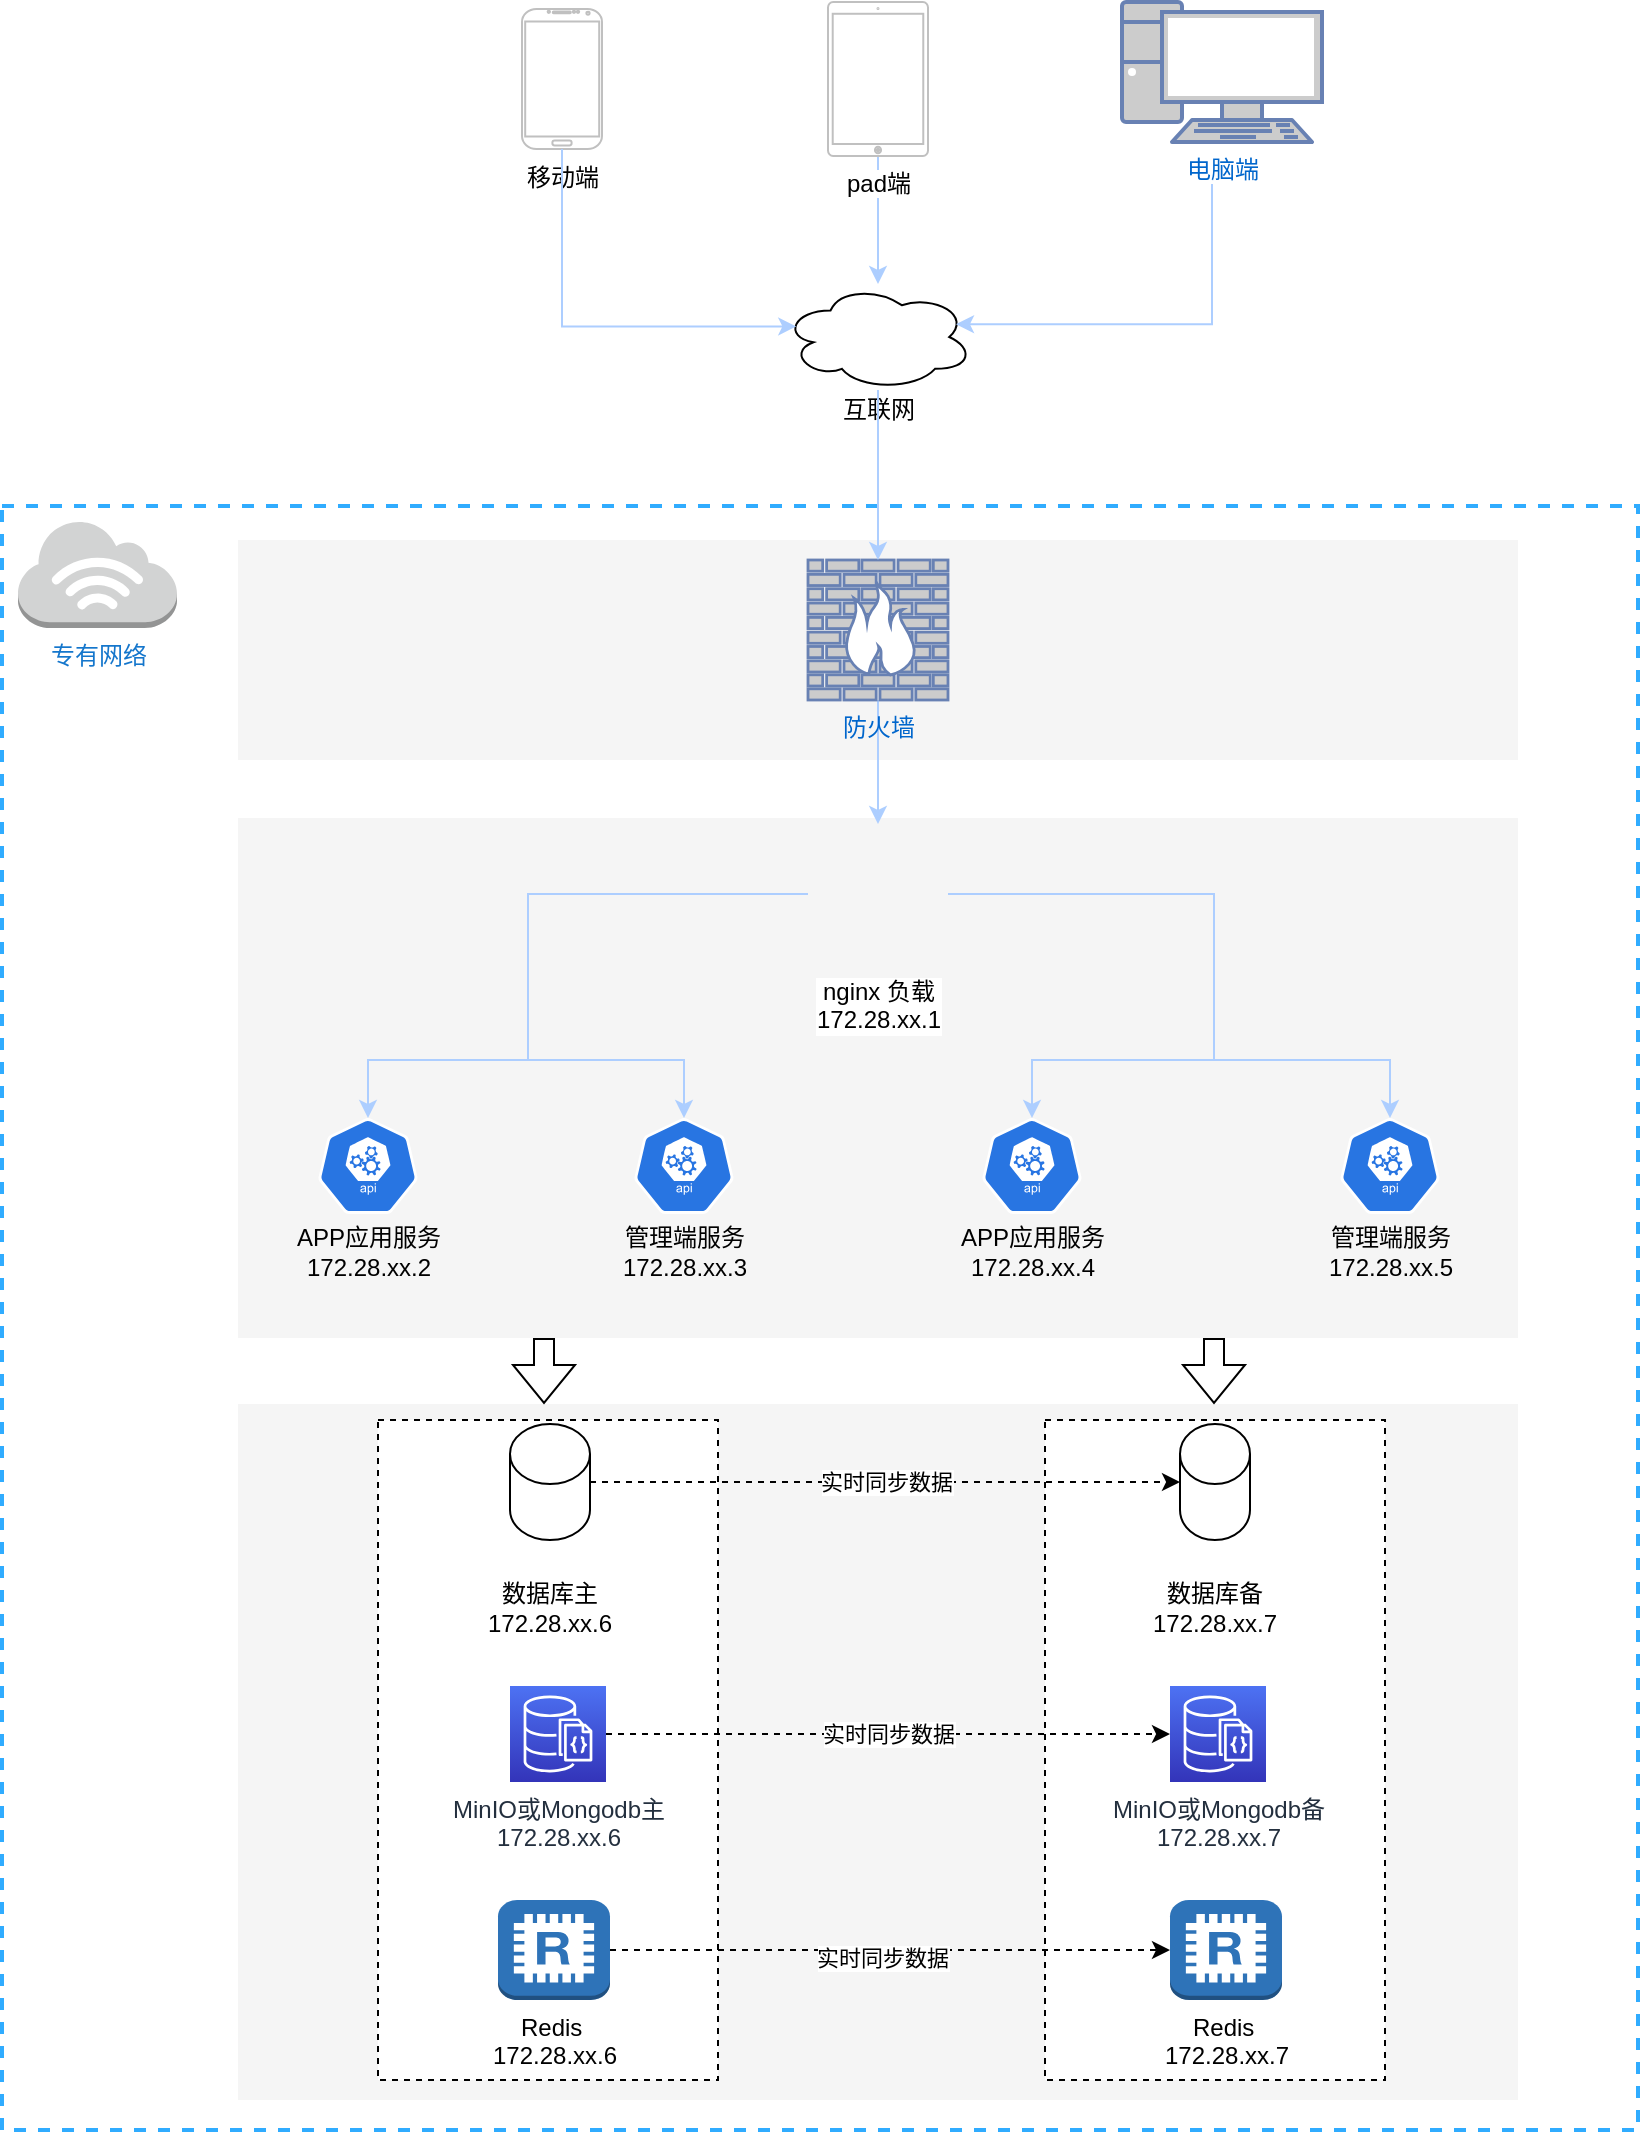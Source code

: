 <mxfile version="22.1.2" type="github">
  <diagram id="j5msO9XKNBTfVSApXjJV" name="Page-1">
    <mxGraphModel dx="1834" dy="1146" grid="0" gridSize="10" guides="1" tooltips="1" connect="1" arrows="1" fold="1" page="0" pageScale="1" pageWidth="827" pageHeight="1169" math="0" shadow="0">
      <root>
        <mxCell id="0" />
        <mxCell id="1" parent="0" />
        <mxCell id="LKb0-64Mf8W_8RgTpQx8-3" value="" style="rounded=0;whiteSpace=wrap;html=1;dashed=1;strokeColor=#30ACFF;strokeWidth=2;" vertex="1" parent="1">
          <mxGeometry x="-88" y="193" width="818" height="812" as="geometry" />
        </mxCell>
        <mxCell id="wZkuEuTL__6hPiaOwBk9-11" value="" style="rounded=0;whiteSpace=wrap;html=1;fillColor=#f5f5f5;fontColor=#333333;strokeColor=none;" parent="1" vertex="1">
          <mxGeometry x="30" y="642" width="640" height="348" as="geometry" />
        </mxCell>
        <mxCell id="wZkuEuTL__6hPiaOwBk9-27" value="" style="edgeStyle=orthogonalEdgeStyle;rounded=0;orthogonalLoop=1;jettySize=auto;html=1;shape=flexArrow;" parent="1" edge="1">
          <mxGeometry relative="1" as="geometry">
            <mxPoint x="183" y="609" as="sourcePoint" />
            <mxPoint x="183" y="642" as="targetPoint" />
          </mxGeometry>
        </mxCell>
        <mxCell id="wZkuEuTL__6hPiaOwBk9-10" value="" style="rounded=0;whiteSpace=wrap;html=1;fillColor=#f5f5f5;fontColor=#333333;strokeColor=none;" parent="1" vertex="1">
          <mxGeometry x="30" y="349" width="640" height="260" as="geometry" />
        </mxCell>
        <mxCell id="wZkuEuTL__6hPiaOwBk9-2" value="" style="rounded=0;whiteSpace=wrap;html=1;fillColor=#f5f5f5;fontColor=#333333;strokeColor=none;" parent="1" vertex="1">
          <mxGeometry x="30" y="210" width="640" height="110" as="geometry" />
        </mxCell>
        <mxCell id="h-4lxs5_fm6_QuoArNwU-2" value="移动端" style="verticalLabelPosition=bottom;verticalAlign=top;html=1;shadow=0;dashed=0;strokeWidth=1;shape=mxgraph.android.phone2;strokeColor=#c0c0c0;" parent="1" vertex="1">
          <mxGeometry x="172" y="-55.5" width="40" height="70" as="geometry" />
        </mxCell>
        <mxCell id="h-4lxs5_fm6_QuoArNwU-4" value="电脑端" style="fontColor=#0066CC;verticalAlign=top;verticalLabelPosition=bottom;labelPosition=center;align=center;html=1;outlineConnect=0;fillColor=#CCCCCC;strokeColor=#6881B3;gradientColor=none;gradientDirection=north;strokeWidth=2;shape=mxgraph.networks.pc;" parent="1" vertex="1">
          <mxGeometry x="472" y="-59" width="100" height="70" as="geometry" />
        </mxCell>
        <mxCell id="LKb0-64Mf8W_8RgTpQx8-13" style="edgeStyle=orthogonalEdgeStyle;rounded=0;orthogonalLoop=1;jettySize=auto;html=1;strokeColor=#ADCEFF;" edge="1" parent="1" source="h-4lxs5_fm6_QuoArNwU-5" target="wZkuEuTL__6hPiaOwBk9-3">
          <mxGeometry relative="1" as="geometry" />
        </mxCell>
        <mxCell id="h-4lxs5_fm6_QuoArNwU-5" value="防火墙" style="fontColor=#0066CC;verticalAlign=top;verticalLabelPosition=bottom;labelPosition=center;align=center;html=1;outlineConnect=0;fillColor=#CCCCCC;strokeColor=#6881B3;gradientColor=none;gradientDirection=north;strokeWidth=2;shape=mxgraph.networks.firewall;" parent="1" vertex="1">
          <mxGeometry x="315" y="220" width="70" height="70" as="geometry" />
        </mxCell>
        <mxCell id="wZkuEuTL__6hPiaOwBk9-15" style="edgeStyle=orthogonalEdgeStyle;rounded=0;orthogonalLoop=1;jettySize=auto;html=1;entryX=0.5;entryY=0;entryDx=0;entryDy=0;entryPerimeter=0;strokeColor=#ADCEFF;" parent="1" target="h-4lxs5_fm6_QuoArNwU-7" edge="1">
          <mxGeometry relative="1" as="geometry">
            <Array as="points">
              <mxPoint x="175" y="470" />
              <mxPoint x="95" y="470" />
            </Array>
            <mxPoint x="175" y="429" as="sourcePoint" />
          </mxGeometry>
        </mxCell>
        <mxCell id="wZkuEuTL__6hPiaOwBk9-17" style="edgeStyle=orthogonalEdgeStyle;rounded=0;orthogonalLoop=1;jettySize=auto;html=1;strokeColor=#ADCEFF;" parent="1" source="wZkuEuTL__6hPiaOwBk9-3" target="wZkuEuTL__6hPiaOwBk9-4" edge="1">
          <mxGeometry relative="1" as="geometry">
            <Array as="points">
              <mxPoint x="175" y="387" />
              <mxPoint x="175" y="470" />
              <mxPoint x="253" y="470" />
            </Array>
            <mxPoint x="175" y="429" as="sourcePoint" />
          </mxGeometry>
        </mxCell>
        <mxCell id="h-4lxs5_fm6_QuoArNwU-7" value="&lt;br&gt;&lt;br&gt;&lt;br&gt;&lt;br&gt;&lt;br&gt;&lt;br&gt;APP应用服务&lt;br&gt;172.28.xx.2" style="html=1;dashed=0;whitespace=wrap;fillColor=#2875E2;strokeColor=#ffffff;points=[[0.005,0.63,0],[0.1,0.2,0],[0.9,0.2,0],[0.5,0,0],[0.995,0.63,0],[0.72,0.99,0],[0.5,1,0],[0.28,0.99,0]];shape=mxgraph.kubernetes.icon;prIcon=api" parent="1" vertex="1">
          <mxGeometry x="70" y="499" width="50" height="48" as="geometry" />
        </mxCell>
        <mxCell id="h-4lxs5_fm6_QuoArNwU-8" value="&lt;br&gt;&lt;br&gt;&lt;br&gt;&lt;br&gt;&lt;br&gt;&lt;br&gt;APP应用服务&lt;br&gt;172.28.xx.4" style="html=1;dashed=0;whitespace=wrap;fillColor=#2875E2;strokeColor=#ffffff;points=[[0.005,0.63,0],[0.1,0.2,0],[0.9,0.2,0],[0.5,0,0],[0.995,0.63,0],[0.72,0.99,0],[0.5,1,0],[0.28,0.99,0]];shape=mxgraph.kubernetes.icon;prIcon=api" parent="1" vertex="1">
          <mxGeometry x="402" y="499" width="50" height="48" as="geometry" />
        </mxCell>
        <mxCell id="wZkuEuTL__6hPiaOwBk9-35" value="" style="rounded=0;whiteSpace=wrap;html=1;dashed=1;" parent="1" vertex="1">
          <mxGeometry x="100" y="650" width="170" height="330" as="geometry" />
        </mxCell>
        <mxCell id="wZkuEuTL__6hPiaOwBk9-36" value="" style="rounded=0;whiteSpace=wrap;html=1;dashed=1;" parent="1" vertex="1">
          <mxGeometry x="433.5" y="650" width="170" height="330" as="geometry" />
        </mxCell>
        <mxCell id="h-4lxs5_fm6_QuoArNwU-18" value="实时同步数据" style="edgeStyle=none;rounded=0;orthogonalLoop=1;jettySize=auto;html=1;entryX=0;entryY=0.5;entryDx=0;entryDy=0;entryPerimeter=0;dashed=1;" parent="1" source="h-4lxs5_fm6_QuoArNwU-15" target="h-4lxs5_fm6_QuoArNwU-16" edge="1">
          <mxGeometry relative="1" as="geometry" />
        </mxCell>
        <mxCell id="h-4lxs5_fm6_QuoArNwU-15" value="&lt;br&gt;&lt;br&gt;&lt;br&gt;&lt;br&gt;&lt;br&gt;&lt;br&gt;&lt;br&gt;&lt;br&gt;数据库主&lt;br&gt;172.28.xx.6&lt;br&gt;&lt;span style=&quot;text-align: start;&quot;&gt;&lt;font face=&quot;monospace&quot; color=&quot;rgba(0, 0, 0, 0)&quot;&gt;&lt;span style=&quot;font-size: 0px;&quot;&gt;%3CmxGraphModel%3E%3Croot%3E6gt%3B%26lt%3Bbr%26gt%3B%26lt%3Bbr%26gt%3B%26lt%3Bbr%26gt%3B%26lt%3Bbr%26gt%3B%26lt%3Bbr%26gt%3BAPP%E5%BA%94%E7%94%A8%E6%9C%8D%E5%8A%A1%26lt%3Bbr%26gt%3B172.28.48.105%22%20style%3D%22html%3D1%3Bdashed%3D0%3Bwhitespace%3Dwrap%3BfillColor%3D%232875E2%3BstrokeColor%3D%23ffffff%3Bpoints%3D%5B%5B0.005%2C0.63%2C0%5D%2C%5B0.1%2C0.2%2C0%5D%2C%5B0.9%2C0.2%2C0%5D%2C%5B0.5%2C0%2C0%5D%2C%5B0.995%2C0.63%2C0%5D%2C%5B0.72%2C0.99%2C0%5D%2C%5B0.5%2C1%2C0%5D%2C%5B0.28%2C0.99%2C0%5D%5D%3Bshape%3Dmxgraph.kubernetes.icon%3BprIcon%3Dapi%22%20vertex%3D%221%22%20parent%3D%221%22%3E%3CmxGeometry%20x%3D%2270%22%20y%3D%22490%22%20width%3D%2250%22%20height%3D%2248%22%20as%3D%22geometry%22%2F%3E%3C%2FmxCell%3E%3C%2Froot%3E%3C%2FmxGraphModel%3E1721720&lt;/span&gt;&lt;/font&gt;&lt;font face=&quot;monospace&quot; color=&quot;rgba(0, 0, 0, 0)&quot;&gt;&lt;span style=&quot;font-size: 0px;&quot;&gt;72.28.48.105&lt;/span&gt;&lt;/font&gt;&lt;br&gt;&lt;/span&gt;" style="shape=cylinder3;whiteSpace=wrap;html=1;boundedLbl=1;backgroundOutline=1;size=15;" parent="1" vertex="1">
          <mxGeometry x="166" y="652" width="40" height="58" as="geometry" />
        </mxCell>
        <mxCell id="h-4lxs5_fm6_QuoArNwU-16" value="&lt;br&gt;&lt;br&gt;&lt;br&gt;&lt;br&gt;&lt;br&gt;&lt;br&gt;&lt;br&gt;数据库备&lt;br&gt;172.28.xx.7" style="shape=cylinder3;whiteSpace=wrap;html=1;boundedLbl=1;backgroundOutline=1;size=15;" parent="1" vertex="1">
          <mxGeometry x="501" y="652" width="35" height="58" as="geometry" />
        </mxCell>
        <mxCell id="wZkuEuTL__6hPiaOwBk9-18" style="edgeStyle=orthogonalEdgeStyle;rounded=0;orthogonalLoop=1;jettySize=auto;html=1;entryX=0.5;entryY=0;entryDx=0;entryDy=0;entryPerimeter=0;strokeColor=#ADCEFF;" parent="1" source="wZkuEuTL__6hPiaOwBk9-3" target="h-4lxs5_fm6_QuoArNwU-8" edge="1">
          <mxGeometry relative="1" as="geometry">
            <Array as="points">
              <mxPoint x="518" y="470" />
              <mxPoint x="427" y="470" />
            </Array>
          </mxGeometry>
        </mxCell>
        <mxCell id="wZkuEuTL__6hPiaOwBk9-20" style="edgeStyle=orthogonalEdgeStyle;rounded=0;orthogonalLoop=1;jettySize=auto;html=1;entryX=0.5;entryY=0;entryDx=0;entryDy=0;entryPerimeter=0;strokeColor=#ADCEFF;" parent="1" source="wZkuEuTL__6hPiaOwBk9-3" target="wZkuEuTL__6hPiaOwBk9-5" edge="1">
          <mxGeometry relative="1" as="geometry">
            <Array as="points">
              <mxPoint x="518" y="470" />
              <mxPoint x="606" y="470" />
            </Array>
          </mxGeometry>
        </mxCell>
        <mxCell id="wZkuEuTL__6hPiaOwBk9-3" value="nginx 负载&lt;br&gt;172.28.xx.1" style="shape=image;html=1;verticalAlign=top;verticalLabelPosition=bottom;labelBackgroundColor=#ffffff;imageAspect=0;aspect=fixed;image=https://cdn4.iconfinder.com/data/icons/logos-brands-5/24/nginx-128.png" parent="1" vertex="1">
          <mxGeometry x="315" y="352" width="70" height="70" as="geometry" />
        </mxCell>
        <mxCell id="wZkuEuTL__6hPiaOwBk9-4" value="&lt;br&gt;&lt;br&gt;&lt;br&gt;&lt;br&gt;&lt;br&gt;&lt;br&gt;管理端服务&lt;br&gt;172.28.xx.3" style="html=1;dashed=0;whitespace=wrap;fillColor=#2875E2;strokeColor=#ffffff;points=[[0.005,0.63,0],[0.1,0.2,0],[0.9,0.2,0],[0.5,0,0],[0.995,0.63,0],[0.72,0.99,0],[0.5,1,0],[0.28,0.99,0]];shape=mxgraph.kubernetes.icon;prIcon=api" parent="1" vertex="1">
          <mxGeometry x="228" y="499" width="50" height="48" as="geometry" />
        </mxCell>
        <mxCell id="wZkuEuTL__6hPiaOwBk9-5" value="&lt;br&gt;&lt;br&gt;&lt;br&gt;&lt;br&gt;&lt;br&gt;&lt;br&gt;管理端服务&lt;br&gt;172.28.xx.5" style="html=1;dashed=0;whitespace=wrap;fillColor=#2875E2;strokeColor=#ffffff;points=[[0.005,0.63,0],[0.1,0.2,0],[0.9,0.2,0],[0.5,0,0],[0.995,0.63,0],[0.72,0.99,0],[0.5,1,0],[0.28,0.99,0]];shape=mxgraph.kubernetes.icon;prIcon=api" parent="1" vertex="1">
          <mxGeometry x="581" y="499" width="50" height="48" as="geometry" />
        </mxCell>
        <mxCell id="wZkuEuTL__6hPiaOwBk9-9" value="实时同步数据" style="edgeStyle=orthogonalEdgeStyle;rounded=0;orthogonalLoop=1;jettySize=auto;html=1;entryX=0;entryY=0.5;entryDx=0;entryDy=0;entryPerimeter=0;dashed=1;" parent="1" source="wZkuEuTL__6hPiaOwBk9-6" target="wZkuEuTL__6hPiaOwBk9-8" edge="1">
          <mxGeometry relative="1" as="geometry" />
        </mxCell>
        <mxCell id="wZkuEuTL__6hPiaOwBk9-6" value="MinIO或Mongodb主&lt;br&gt;172.28.xx.6" style="sketch=0;points=[[0,0,0],[0.25,0,0],[0.5,0,0],[0.75,0,0],[1,0,0],[0,1,0],[0.25,1,0],[0.5,1,0],[0.75,1,0],[1,1,0],[0,0.25,0],[0,0.5,0],[0,0.75,0],[1,0.25,0],[1,0.5,0],[1,0.75,0]];outlineConnect=0;fontColor=#232F3E;gradientColor=#4D72F3;gradientDirection=north;fillColor=#3334B9;strokeColor=#ffffff;dashed=0;verticalLabelPosition=bottom;verticalAlign=top;align=center;html=1;fontSize=12;fontStyle=0;aspect=fixed;shape=mxgraph.aws4.resourceIcon;resIcon=mxgraph.aws4.documentdb_with_mongodb_compatibility;" parent="1" vertex="1">
          <mxGeometry x="166" y="783" width="48" height="48" as="geometry" />
        </mxCell>
        <mxCell id="wZkuEuTL__6hPiaOwBk9-8" value="MinIO或Mongodb备&lt;br&gt;172.28.xx.7" style="sketch=0;points=[[0,0,0],[0.25,0,0],[0.5,0,0],[0.75,0,0],[1,0,0],[0,1,0],[0.25,1,0],[0.5,1,0],[0.75,1,0],[1,1,0],[0,0.25,0],[0,0.5,0],[0,0.75,0],[1,0.25,0],[1,0.5,0],[1,0.75,0]];outlineConnect=0;fontColor=#232F3E;gradientColor=#4D72F3;gradientDirection=north;fillColor=#3334B9;strokeColor=#ffffff;dashed=0;verticalLabelPosition=bottom;verticalAlign=top;align=center;html=1;fontSize=12;fontStyle=0;aspect=fixed;shape=mxgraph.aws4.resourceIcon;resIcon=mxgraph.aws4.documentdb_with_mongodb_compatibility;" parent="1" vertex="1">
          <mxGeometry x="496" y="783" width="48" height="48" as="geometry" />
        </mxCell>
        <mxCell id="LKb0-64Mf8W_8RgTpQx8-14" style="edgeStyle=orthogonalEdgeStyle;rounded=0;orthogonalLoop=1;jettySize=auto;html=1;dashed=1;" edge="1" parent="1" source="wZkuEuTL__6hPiaOwBk9-21" target="wZkuEuTL__6hPiaOwBk9-23">
          <mxGeometry relative="1" as="geometry" />
        </mxCell>
        <mxCell id="LKb0-64Mf8W_8RgTpQx8-15" value="实时同步数据" style="edgeLabel;html=1;align=center;verticalAlign=middle;resizable=0;points=[];" vertex="1" connectable="0" parent="LKb0-64Mf8W_8RgTpQx8-14">
          <mxGeometry x="-0.029" y="-4" relative="1" as="geometry">
            <mxPoint as="offset" />
          </mxGeometry>
        </mxCell>
        <mxCell id="wZkuEuTL__6hPiaOwBk9-21" value="Redis&amp;nbsp;&lt;br&gt;172.28.xx.6" style="outlineConnect=0;dashed=0;verticalLabelPosition=bottom;verticalAlign=top;align=center;html=1;shape=mxgraph.aws3.redis;fillColor=#2E73B8;gradientColor=none;" parent="1" vertex="1">
          <mxGeometry x="160" y="890" width="56" height="50" as="geometry" />
        </mxCell>
        <mxCell id="wZkuEuTL__6hPiaOwBk9-23" value="Redis&amp;nbsp;&lt;br&gt;172.28.xx.7" style="outlineConnect=0;dashed=0;verticalLabelPosition=bottom;verticalAlign=top;align=center;html=1;shape=mxgraph.aws3.redis;fillColor=#2E73B8;gradientColor=none;" parent="1" vertex="1">
          <mxGeometry x="496" y="890" width="56" height="50" as="geometry" />
        </mxCell>
        <mxCell id="wZkuEuTL__6hPiaOwBk9-34" value="" style="edgeStyle=orthogonalEdgeStyle;rounded=0;orthogonalLoop=1;jettySize=auto;html=1;shape=flexArrow;" parent="1" edge="1">
          <mxGeometry relative="1" as="geometry">
            <mxPoint x="518" y="609" as="sourcePoint" />
            <mxPoint x="518" y="642" as="targetPoint" />
          </mxGeometry>
        </mxCell>
        <mxCell id="LKb0-64Mf8W_8RgTpQx8-8" style="edgeStyle=orthogonalEdgeStyle;rounded=0;orthogonalLoop=1;jettySize=auto;html=1;fontColor=#ADCEFF;strokeColor=#ADCEFF;" edge="1" parent="1" source="LKb0-64Mf8W_8RgTpQx8-1" target="LKb0-64Mf8W_8RgTpQx8-2">
          <mxGeometry relative="1" as="geometry" />
        </mxCell>
        <mxCell id="LKb0-64Mf8W_8RgTpQx8-1" value="pad端" style="html=1;verticalLabelPosition=bottom;labelBackgroundColor=#ffffff;verticalAlign=top;shadow=0;dashed=0;strokeWidth=1;shape=mxgraph.ios7.misc.ipad10inch;strokeColor=#c0c0c0;" vertex="1" parent="1">
          <mxGeometry x="325" y="-59" width="50" height="77" as="geometry" />
        </mxCell>
        <mxCell id="LKb0-64Mf8W_8RgTpQx8-2" value="&lt;br&gt;&lt;br&gt;&lt;br&gt;&lt;br&gt;&lt;br&gt;互联网" style="ellipse;shape=cloud;whiteSpace=wrap;html=1;" vertex="1" parent="1">
          <mxGeometry x="302.5" y="82" width="95" height="53" as="geometry" />
        </mxCell>
        <mxCell id="LKb0-64Mf8W_8RgTpQx8-5" value="专有网络" style="outlineConnect=0;dashed=0;verticalLabelPosition=bottom;verticalAlign=top;align=center;html=1;shape=mxgraph.aws3.internet_3;fillColor=#D2D3D3;gradientColor=none;fontColor=#1476CC;" vertex="1" parent="1">
          <mxGeometry x="-80" y="200" width="79.5" height="54" as="geometry" />
        </mxCell>
        <mxCell id="LKb0-64Mf8W_8RgTpQx8-7" style="edgeStyle=orthogonalEdgeStyle;rounded=0;orthogonalLoop=1;jettySize=auto;html=1;entryX=0.07;entryY=0.4;entryDx=0;entryDy=0;entryPerimeter=0;fontColor=#ADCEFF;strokeColor=#ADCEFF;" edge="1" parent="1" source="h-4lxs5_fm6_QuoArNwU-2" target="LKb0-64Mf8W_8RgTpQx8-2">
          <mxGeometry relative="1" as="geometry">
            <Array as="points">
              <mxPoint x="192" y="103" />
            </Array>
          </mxGeometry>
        </mxCell>
        <mxCell id="LKb0-64Mf8W_8RgTpQx8-10" style="edgeStyle=orthogonalEdgeStyle;rounded=0;orthogonalLoop=1;jettySize=auto;html=1;entryX=0.96;entryY=0.7;entryDx=0;entryDy=0;entryPerimeter=0;fontColor=#ADCEFF;strokeColor=#ADCEFF;" edge="1" parent="1">
          <mxGeometry relative="1" as="geometry">
            <mxPoint x="517" y="32" as="sourcePoint" />
            <mxPoint x="389.0" y="102.1" as="targetPoint" />
            <Array as="points">
              <mxPoint x="517.3" y="102" />
            </Array>
          </mxGeometry>
        </mxCell>
        <mxCell id="LKb0-64Mf8W_8RgTpQx8-11" style="edgeStyle=orthogonalEdgeStyle;rounded=0;orthogonalLoop=1;jettySize=auto;html=1;entryX=0.5;entryY=0;entryDx=0;entryDy=0;entryPerimeter=0;strokeColor=#ADCEFF;" edge="1" parent="1" source="LKb0-64Mf8W_8RgTpQx8-2" target="h-4lxs5_fm6_QuoArNwU-5">
          <mxGeometry relative="1" as="geometry" />
        </mxCell>
      </root>
    </mxGraphModel>
  </diagram>
</mxfile>
